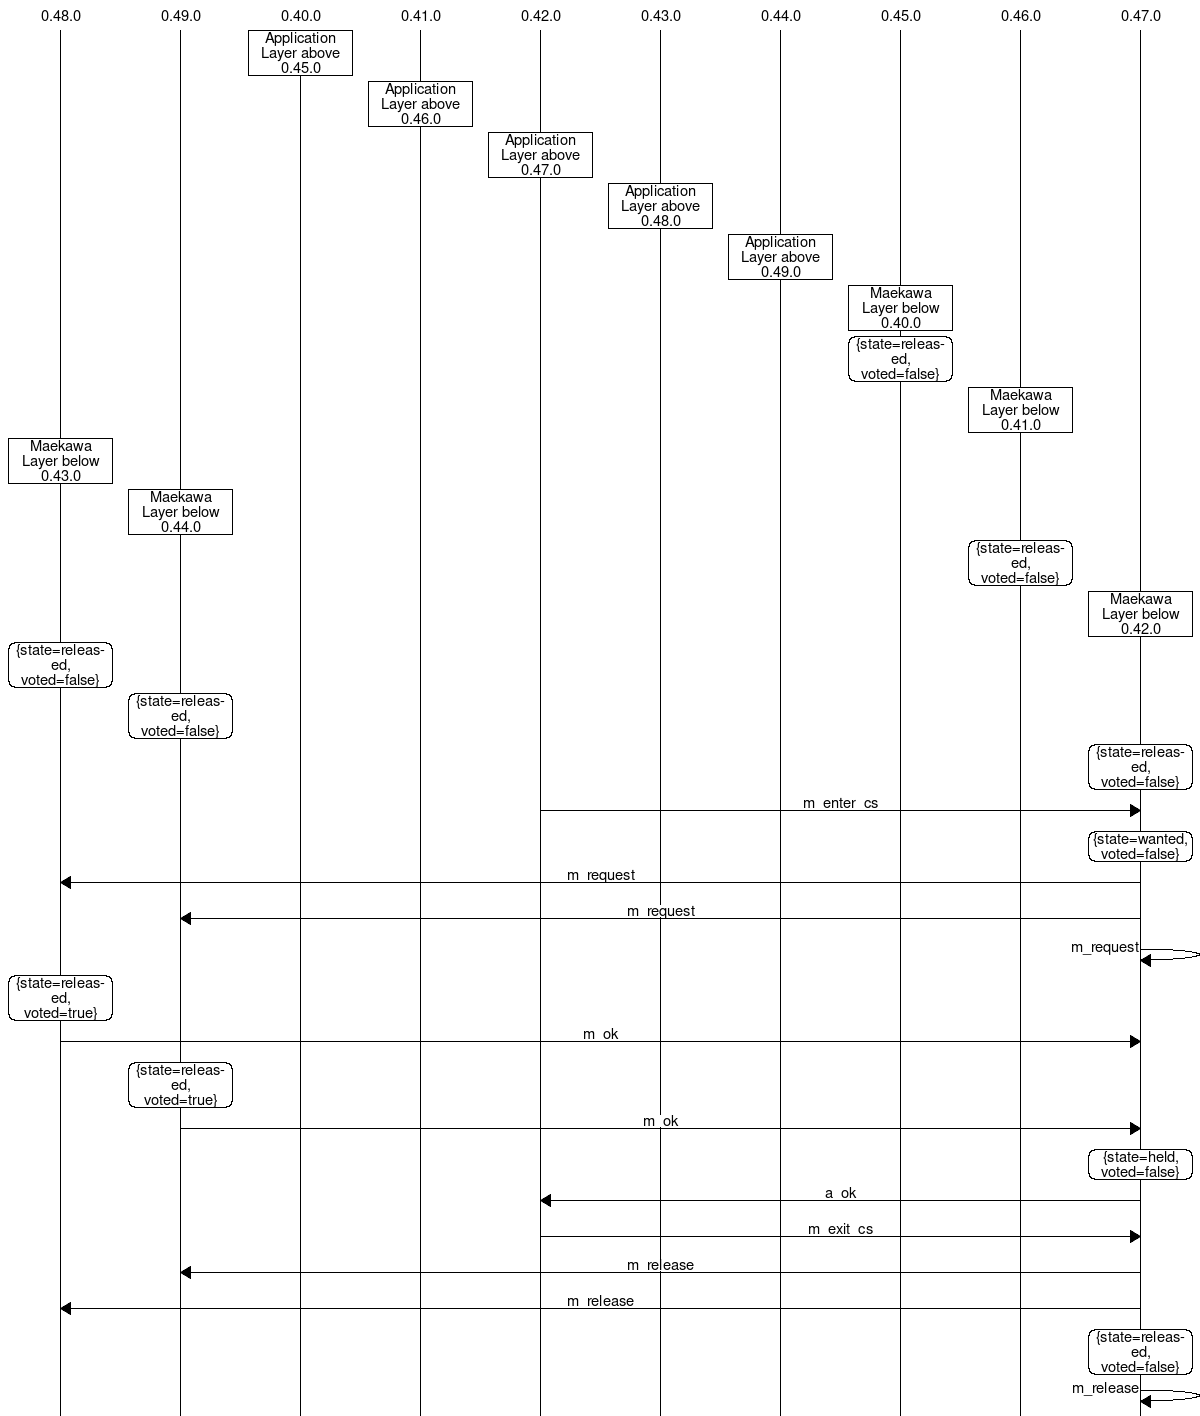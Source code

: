msc {
 hscale=2;
"0.48.0", "0.49.0", "0.40.0", "0.41.0", "0.42.0", "0.43.0", "0.44.0", "0.45.0", "0.46.0", "0.47.0";
"0.40.0" box "0.40.0" [label="Application Layer above 0.45.0"];
"0.41.0" box "0.41.0" [label="Application Layer above 0.46.0"];
"0.42.0" box "0.42.0" [label="Application Layer above 0.47.0"];
"0.43.0" box "0.43.0" [label="Application Layer above 0.48.0"];
"0.44.0" box "0.44.0" [label="Application Layer above 0.49.0"];
"0.45.0" box "0.45.0" [label="Maekawa Layer below 0.40.0"];
"0.45.0" rbox "0.45.0" [label="{state=released, voted=false}"];
"0.46.0" box "0.46.0" [label="Maekawa Layer below 0.41.0"];
"0.48.0" box "0.48.0" [label="Maekawa Layer below 0.43.0"];
"0.49.0" box "0.49.0" [label="Maekawa Layer below 0.44.0"];
"0.46.0" rbox "0.46.0" [label="{state=released, voted=false}"];
"0.47.0" box "0.47.0" [label="Maekawa Layer below 0.42.0"];
"0.48.0" rbox "0.48.0" [label="{state=released, voted=false}"];
"0.49.0" rbox "0.49.0" [label="{state=released, voted=false}"];
"0.47.0" rbox "0.47.0" [label="{state=released, voted=false}"];
"0.42.0" => "0.47.0" [label="m_enter_cs"];
"0.47.0" rbox "0.47.0" [label="{state=wanted, voted=false}"];
"0.47.0" => "0.48.0" [label="m_request"];
"0.47.0" => "0.49.0" [label="m_request"];
"0.47.0" => "0.47.0" [label="m_request"];
"0.48.0" rbox "0.48.0" [label="{state=released, voted=true}"];
"0.48.0" => "0.47.0" [label="m_ok"];
"0.49.0" rbox "0.49.0" [label="{state=released, voted=true}"];
"0.49.0" => "0.47.0" [label="m_ok"];
"0.47.0" rbox "0.47.0" [label="{state=held, voted=false}"];
"0.47.0" => "0.42.0" [label="a_ok"];
"0.42.0" => "0.47.0" [label="m_exit_cs"];
"0.47.0" => "0.49.0" [label="m_release"];
"0.47.0" => "0.48.0" [label="m_release"];
"0.47.0" rbox "0.47.0" [label="{state=released, voted=false}"];
"0.47.0" => "0.47.0" [label="m_release"];
}
